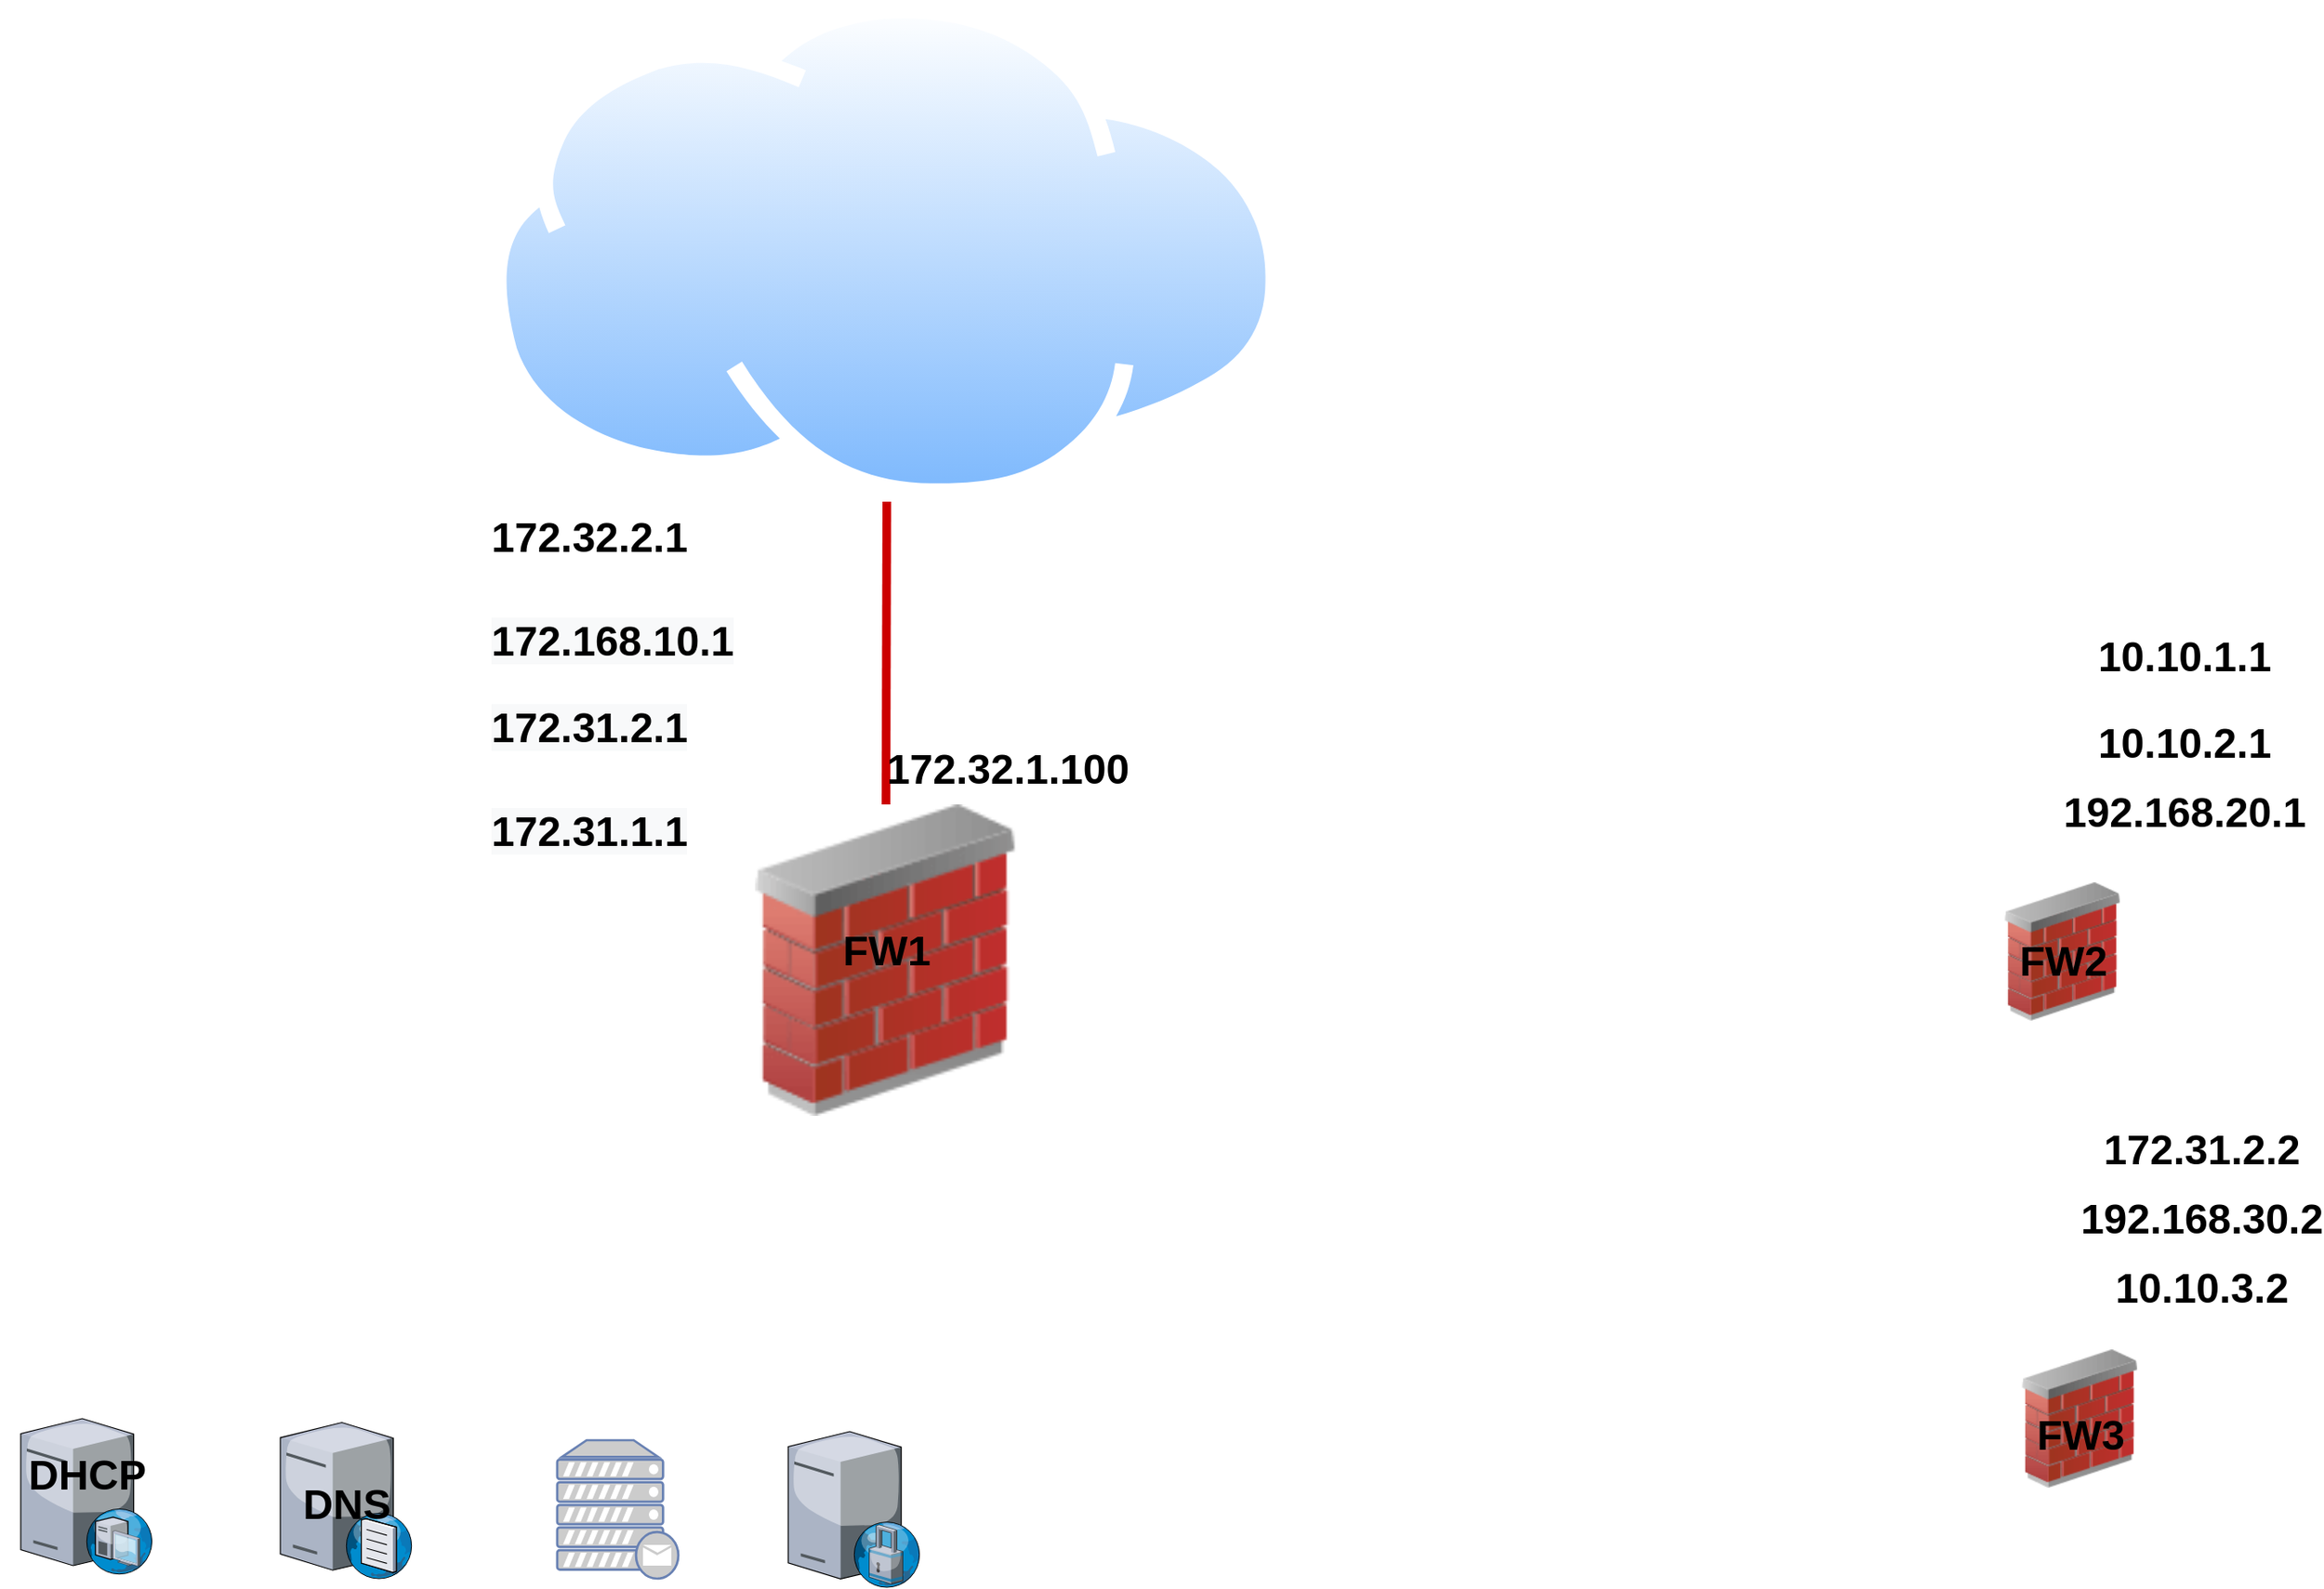 <mxfile version="20.5.1" type="github">
  <diagram id="6a731a19-8d31-9384-78a2-239565b7b9f0" name="Page-1">
    <mxGraphModel dx="3732" dy="2409" grid="1" gridSize="10" guides="1" tooltips="1" connect="1" arrows="1" fold="1" page="1" pageScale="1" pageWidth="827" pageHeight="1169" background="#FFFFFF" math="0" shadow="0">
      <root>
        <mxCell id="0" />
        <mxCell id="1" parent="0" />
        <mxCell id="1YaqFMHaYyieEzxT80kR-2257" value="" style="image;html=1;image=img/lib/clip_art/networking/Firewall_02_128x128.png" vertex="1" parent="1">
          <mxGeometry x="-1015" y="-675" width="210" height="180" as="geometry" />
        </mxCell>
        <mxCell id="1YaqFMHaYyieEzxT80kR-2258" value="" style="aspect=fixed;perimeter=ellipsePerimeter;html=1;align=center;shadow=0;dashed=0;spacingTop=3;image;image=img/lib/active_directory/internet_cloud.svg;" vertex="1" parent="1">
          <mxGeometry x="-1140.16" y="-1140" width="460.32" height="290" as="geometry" />
        </mxCell>
        <mxCell id="1YaqFMHaYyieEzxT80kR-2264" style="rounded=1;orthogonalLoop=1;jettySize=auto;html=1;exitX=0.5;exitY=0;exitDx=0;exitDy=0;strokeColor=#CC0000;endArrow=none;endFill=0;strokeWidth=5;" edge="1" parent="1" source="1YaqFMHaYyieEzxT80kR-2257" target="1YaqFMHaYyieEzxT80kR-2258">
          <mxGeometry relative="1" as="geometry" />
        </mxCell>
        <mxCell id="1YaqFMHaYyieEzxT80kR-2265" value="FW1" style="text;strokeColor=none;fillColor=none;html=1;fontSize=24;fontStyle=1;verticalAlign=middle;align=center;" vertex="1" parent="1">
          <mxGeometry x="-960" y="-610" width="100" height="40" as="geometry" />
        </mxCell>
        <mxCell id="1YaqFMHaYyieEzxT80kR-2266" value="172.32.1.100" style="text;html=1;fontSize=24;fontStyle=1;verticalAlign=middle;align=center;" vertex="1" parent="1">
          <mxGeometry x="-890" y="-715" width="100" height="40" as="geometry" />
        </mxCell>
        <mxCell id="1YaqFMHaYyieEzxT80kR-2267" value="&lt;div style=&quot;text-align: center;&quot;&gt;&lt;span style=&quot;background-color: initial; font-size: 24px;&quot;&gt;&lt;b&gt;172.32.2.1&lt;/b&gt;&lt;/span&gt;&lt;/div&gt;" style="text;whiteSpace=wrap;html=1;" vertex="1" parent="1">
          <mxGeometry x="-1140.16" y="-850" width="170" height="50" as="geometry" />
        </mxCell>
        <mxCell id="1YaqFMHaYyieEzxT80kR-2268" value="&lt;span style=&quot;color: rgb(0, 0, 0); font-family: Helvetica; font-size: 24px; font-style: normal; font-variant-ligatures: normal; font-variant-caps: normal; font-weight: 700; letter-spacing: normal; orphans: 2; text-align: center; text-indent: 0px; text-transform: none; widows: 2; word-spacing: 0px; -webkit-text-stroke-width: 0px; background-color: rgb(248, 249, 250); text-decoration-thickness: initial; text-decoration-style: initial; text-decoration-color: initial; float: none; display: inline !important;&quot;&gt;172.168.10.1&lt;/span&gt;" style="text;whiteSpace=wrap;html=1;" vertex="1" parent="1">
          <mxGeometry x="-1140.16" y="-790" width="170" height="50" as="geometry" />
        </mxCell>
        <mxCell id="1YaqFMHaYyieEzxT80kR-2269" value="&lt;span style=&quot;color: rgb(0, 0, 0); font-family: Helvetica; font-size: 24px; font-style: normal; font-variant-ligatures: normal; font-variant-caps: normal; font-weight: 700; letter-spacing: normal; orphans: 2; text-align: center; text-indent: 0px; text-transform: none; widows: 2; word-spacing: 0px; -webkit-text-stroke-width: 0px; background-color: rgb(248, 249, 250); text-decoration-thickness: initial; text-decoration-style: initial; text-decoration-color: initial; float: none; display: inline !important;&quot;&gt;172.31.2.1&lt;/span&gt;" style="text;whiteSpace=wrap;html=1;" vertex="1" parent="1">
          <mxGeometry x="-1140.16" y="-740" width="170" height="50" as="geometry" />
        </mxCell>
        <mxCell id="1YaqFMHaYyieEzxT80kR-2270" value="&lt;span style=&quot;color: rgb(0, 0, 0); font-family: Helvetica; font-size: 24px; font-style: normal; font-variant-ligatures: normal; font-variant-caps: normal; font-weight: 700; letter-spacing: normal; orphans: 2; text-align: center; text-indent: 0px; text-transform: none; widows: 2; word-spacing: 0px; -webkit-text-stroke-width: 0px; background-color: rgb(248, 249, 250); text-decoration-thickness: initial; text-decoration-style: initial; text-decoration-color: initial; float: none; display: inline !important;&quot;&gt;172.31.1.1&lt;/span&gt;" style="text;whiteSpace=wrap;html=1;" vertex="1" parent="1">
          <mxGeometry x="-1140.16" y="-680" width="170" height="50" as="geometry" />
        </mxCell>
        <mxCell id="1YaqFMHaYyieEzxT80kR-2272" style="edgeStyle=none;rounded=1;orthogonalLoop=1;jettySize=auto;html=1;exitX=0.5;exitY=0;exitDx=0;exitDy=0;strokeColor=#CC0000;strokeWidth=5;endArrow=none;endFill=0;" edge="1" parent="1" source="1YaqFMHaYyieEzxT80kR-2269" target="1YaqFMHaYyieEzxT80kR-2269">
          <mxGeometry relative="1" as="geometry" />
        </mxCell>
        <mxCell id="1YaqFMHaYyieEzxT80kR-2273" value="" style="image;html=1;image=img/lib/clip_art/networking/Firewall_02_128x128.png" vertex="1" parent="1">
          <mxGeometry x="-270" y="-630" width="80" height="80" as="geometry" />
        </mxCell>
        <mxCell id="1YaqFMHaYyieEzxT80kR-2274" value="FW2" style="text;strokeColor=none;fillColor=none;html=1;fontSize=24;fontStyle=1;verticalAlign=middle;align=center;" vertex="1" parent="1">
          <mxGeometry x="-280" y="-604" width="100" height="40" as="geometry" />
        </mxCell>
        <mxCell id="1YaqFMHaYyieEzxT80kR-2275" value="10.10.1.1" style="text;strokeColor=none;fillColor=none;html=1;fontSize=24;fontStyle=1;verticalAlign=middle;align=center;" vertex="1" parent="1">
          <mxGeometry x="-210" y="-780" width="100" height="40" as="geometry" />
        </mxCell>
        <mxCell id="1YaqFMHaYyieEzxT80kR-2276" value="10.10.2.1" style="text;strokeColor=none;fillColor=none;html=1;fontSize=24;fontStyle=1;verticalAlign=middle;align=center;" vertex="1" parent="1">
          <mxGeometry x="-210" y="-730" width="100" height="40" as="geometry" />
        </mxCell>
        <mxCell id="1YaqFMHaYyieEzxT80kR-2277" value="192.168.20.1" style="text;strokeColor=none;fillColor=none;html=1;fontSize=24;fontStyle=1;verticalAlign=middle;align=center;" vertex="1" parent="1">
          <mxGeometry x="-210" y="-690" width="100" height="40" as="geometry" />
        </mxCell>
        <mxCell id="1YaqFMHaYyieEzxT80kR-2278" value="" style="image;html=1;image=img/lib/clip_art/networking/Firewall_02_128x128.png" vertex="1" parent="1">
          <mxGeometry x="-260" y="-360" width="80" height="80" as="geometry" />
        </mxCell>
        <mxCell id="1YaqFMHaYyieEzxT80kR-2279" value="FW3" style="text;strokeColor=none;fillColor=none;html=1;fontSize=24;fontStyle=1;verticalAlign=middle;align=center;" vertex="1" parent="1">
          <mxGeometry x="-270" y="-330" width="100" height="40" as="geometry" />
        </mxCell>
        <mxCell id="1YaqFMHaYyieEzxT80kR-2280" value="172.31.2.2" style="text;strokeColor=none;fillColor=none;html=1;fontSize=24;fontStyle=1;verticalAlign=middle;align=center;" vertex="1" parent="1">
          <mxGeometry x="-200" y="-495" width="100" height="40" as="geometry" />
        </mxCell>
        <mxCell id="1YaqFMHaYyieEzxT80kR-2281" value="192.168.30.2" style="text;strokeColor=none;fillColor=none;html=1;fontSize=24;fontStyle=1;verticalAlign=middle;align=center;" vertex="1" parent="1">
          <mxGeometry x="-200" y="-455" width="100" height="40" as="geometry" />
        </mxCell>
        <mxCell id="1YaqFMHaYyieEzxT80kR-2282" value="10.10.3.2" style="text;strokeColor=none;fillColor=none;html=1;fontSize=24;fontStyle=1;verticalAlign=middle;align=center;" vertex="1" parent="1">
          <mxGeometry x="-200" y="-415" width="100" height="40" as="geometry" />
        </mxCell>
        <mxCell id="1YaqFMHaYyieEzxT80kR-2283" value="" style="verticalLabelPosition=bottom;sketch=0;aspect=fixed;html=1;verticalAlign=top;strokeColor=none;align=center;outlineConnect=0;shape=mxgraph.citrix.dhcp_server;" vertex="1" parent="1">
          <mxGeometry x="-1410" y="-320" width="76" height="90" as="geometry" />
        </mxCell>
        <mxCell id="1YaqFMHaYyieEzxT80kR-2284" value="" style="verticalLabelPosition=bottom;sketch=0;aspect=fixed;html=1;verticalAlign=top;strokeColor=none;align=center;outlineConnect=0;shape=mxgraph.citrix.dns_server;" vertex="1" parent="1">
          <mxGeometry x="-1260" y="-320" width="76.5" height="92.5" as="geometry" />
        </mxCell>
        <mxCell id="1YaqFMHaYyieEzxT80kR-2285" value="DHCP" style="text;strokeColor=none;fillColor=none;html=1;fontSize=24;fontStyle=1;verticalAlign=middle;align=center;" vertex="1" parent="1">
          <mxGeometry x="-1422" y="-307.5" width="100" height="40" as="geometry" />
        </mxCell>
        <mxCell id="1YaqFMHaYyieEzxT80kR-2286" value="DNS" style="text;strokeColor=none;fillColor=none;html=1;fontSize=24;fontStyle=1;verticalAlign=middle;align=center;" vertex="1" parent="1">
          <mxGeometry x="-1271.75" y="-290" width="100" height="40" as="geometry" />
        </mxCell>
        <mxCell id="1YaqFMHaYyieEzxT80kR-2287" value="" style="fontColor=#0066CC;verticalAlign=top;verticalLabelPosition=bottom;labelPosition=center;align=center;html=1;outlineConnect=0;fillColor=#CCCCCC;strokeColor=#6881B3;gradientColor=none;gradientDirection=north;strokeWidth=2;shape=mxgraph.networks.mail_server;" vertex="1" parent="1">
          <mxGeometry x="-1100" y="-307.5" width="70" height="80" as="geometry" />
        </mxCell>
        <mxCell id="1YaqFMHaYyieEzxT80kR-2288" value="" style="verticalLabelPosition=bottom;sketch=0;aspect=fixed;html=1;verticalAlign=top;strokeColor=none;align=center;outlineConnect=0;shape=mxgraph.citrix.proxy_server;" vertex="1" parent="1">
          <mxGeometry x="-966.5" y="-312.5" width="76.5" height="90" as="geometry" />
        </mxCell>
      </root>
    </mxGraphModel>
  </diagram>
</mxfile>

